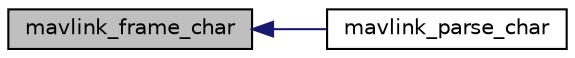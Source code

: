 digraph "mavlink_frame_char"
{
 // INTERACTIVE_SVG=YES
  edge [fontname="Helvetica",fontsize="10",labelfontname="Helvetica",labelfontsize="10"];
  node [fontname="Helvetica",fontsize="10",shape=record];
  rankdir="LR";
  Node1 [label="mavlink_frame_char",height=0.2,width=0.4,color="black", fillcolor="grey75", style="filled" fontcolor="black"];
  Node1 -> Node2 [dir="back",color="midnightblue",fontsize="10",style="solid",fontname="Helvetica"];
  Node2 [label="mavlink_parse_char",height=0.2,width=0.4,color="black", fillcolor="white", style="filled",URL="$v1_80_2mavlink__helpers_8h.html#ad91e8323cefc65965574c09e72365d7d"];
}

